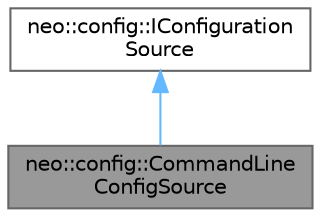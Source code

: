 digraph "neo::config::CommandLineConfigSource"
{
 // LATEX_PDF_SIZE
  bgcolor="transparent";
  edge [fontname=Helvetica,fontsize=10,labelfontname=Helvetica,labelfontsize=10];
  node [fontname=Helvetica,fontsize=10,shape=box,height=0.2,width=0.4];
  Node1 [id="Node000001",label="neo::config::CommandLine\lConfigSource",height=0.2,width=0.4,color="gray40", fillcolor="grey60", style="filled", fontcolor="black",tooltip="Command line arguments configuration source."];
  Node2 -> Node1 [id="edge1_Node000001_Node000002",dir="back",color="steelblue1",style="solid",tooltip=" "];
  Node2 [id="Node000002",label="neo::config::IConfiguration\lSource",height=0.2,width=0.4,color="gray40", fillcolor="white", style="filled",URL="$classneo_1_1config_1_1_i_configuration_source.html",tooltip="Configuration source interface."];
}
